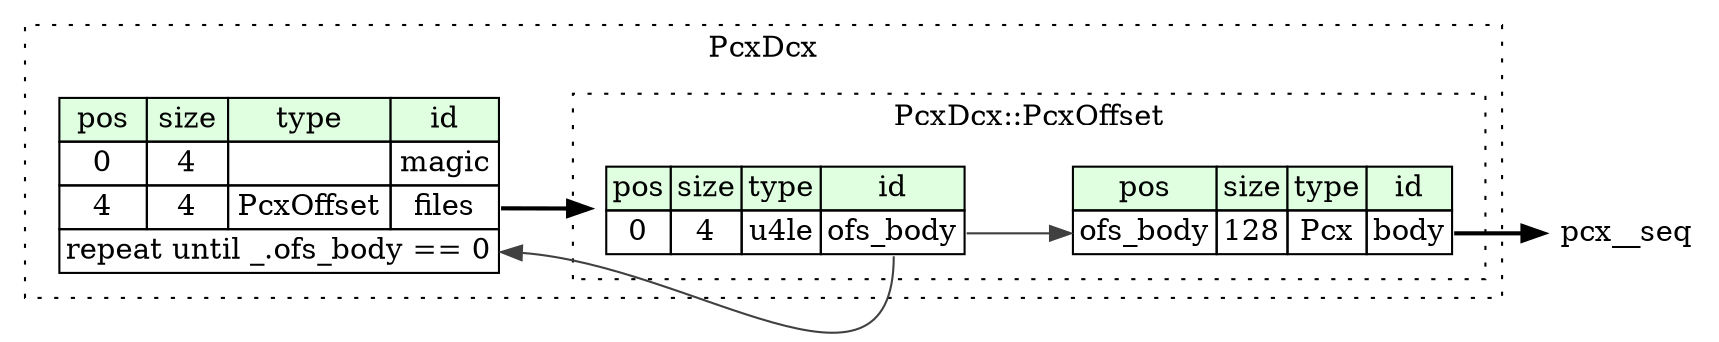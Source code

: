 digraph {
	rankdir=LR;
	node [shape=plaintext];
	subgraph cluster__pcx_dcx {
		label="PcxDcx";
		graph[style=dotted];

		pcx_dcx__seq [label=<<TABLE BORDER="0" CELLBORDER="1" CELLSPACING="0">
			<TR><TD BGCOLOR="#E0FFE0">pos</TD><TD BGCOLOR="#E0FFE0">size</TD><TD BGCOLOR="#E0FFE0">type</TD><TD BGCOLOR="#E0FFE0">id</TD></TR>
			<TR><TD PORT="magic_pos">0</TD><TD PORT="magic_size">4</TD><TD></TD><TD PORT="magic_type">magic</TD></TR>
			<TR><TD PORT="files_pos">4</TD><TD PORT="files_size">4</TD><TD>PcxOffset</TD><TD PORT="files_type">files</TD></TR>
			<TR><TD COLSPAN="4" PORT="files__repeat">repeat until _.ofs_body == 0</TD></TR>
		</TABLE>>];
		subgraph cluster__pcx_offset {
			label="PcxDcx::PcxOffset";
			graph[style=dotted];

			pcx_offset__seq [label=<<TABLE BORDER="0" CELLBORDER="1" CELLSPACING="0">
				<TR><TD BGCOLOR="#E0FFE0">pos</TD><TD BGCOLOR="#E0FFE0">size</TD><TD BGCOLOR="#E0FFE0">type</TD><TD BGCOLOR="#E0FFE0">id</TD></TR>
				<TR><TD PORT="ofs_body_pos">0</TD><TD PORT="ofs_body_size">4</TD><TD>u4le</TD><TD PORT="ofs_body_type">ofs_body</TD></TR>
			</TABLE>>];
			pcx_offset__inst__body [label=<<TABLE BORDER="0" CELLBORDER="1" CELLSPACING="0">
				<TR><TD BGCOLOR="#E0FFE0">pos</TD><TD BGCOLOR="#E0FFE0">size</TD><TD BGCOLOR="#E0FFE0">type</TD><TD BGCOLOR="#E0FFE0">id</TD></TR>
				<TR><TD PORT="body_pos">ofs_body</TD><TD PORT="body_size">128</TD><TD>Pcx</TD><TD PORT="body_type">body</TD></TR>
			</TABLE>>];
		}
	}
	pcx_dcx__seq:files_type -> pcx_offset__seq [style=bold];
	pcx_offset__seq:ofs_body_type -> pcx_dcx__seq:files__repeat [color="#404040"];
	pcx_offset__seq:ofs_body_type -> pcx_offset__inst__body:body_pos [color="#404040"];
	pcx_offset__inst__body:body_type -> pcx__seq [style=bold];
}
